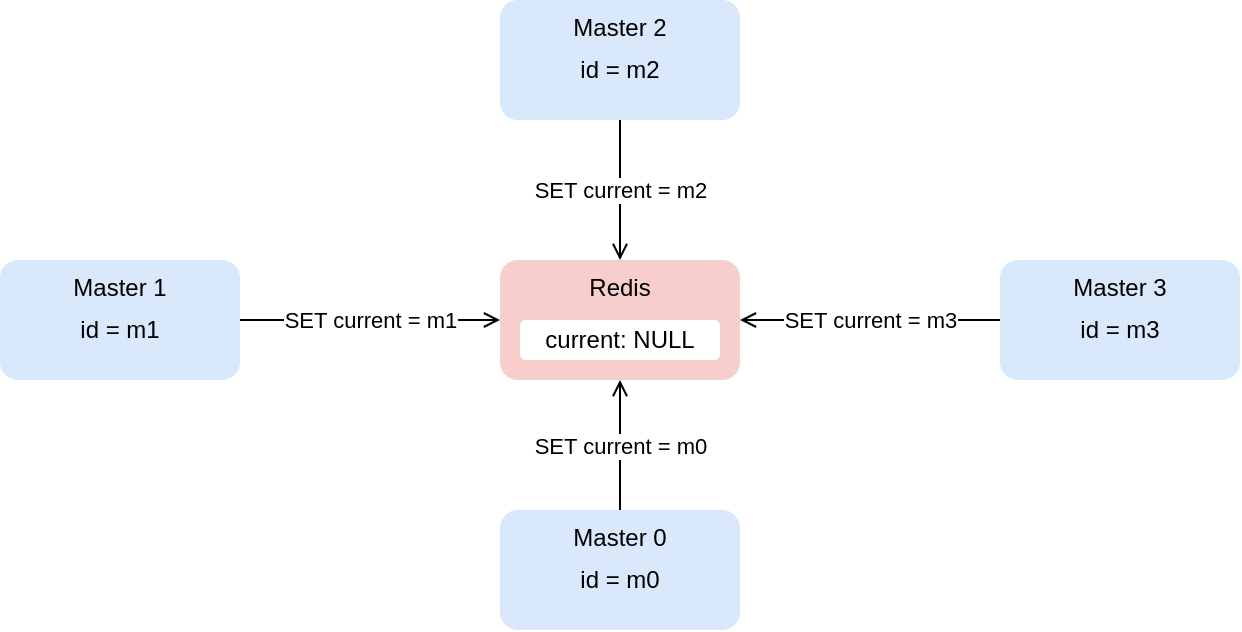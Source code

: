 <mxfile version="19.0.3" type="device"><diagram id="z9mRBO2b2o1ilSnX45f5" name="Página-1"><mxGraphModel dx="918" dy="714" grid="1" gridSize="10" guides="1" tooltips="1" connect="1" arrows="1" fold="1" page="1" pageScale="1" pageWidth="827" pageHeight="1169" math="0" shadow="0"><root><mxCell id="0"/><mxCell id="1" parent="0"/><mxCell id="mWqxtCTZuIxAxkYTAdu9-1" value="Redis" style="rounded=1;whiteSpace=wrap;html=1;fillColor=#f8cecc;strokeColor=none;verticalAlign=top;" vertex="1" parent="1"><mxGeometry x="320" y="380" width="120" height="60" as="geometry"/></mxCell><mxCell id="mWqxtCTZuIxAxkYTAdu9-2" value="SET current = m0" style="edgeStyle=orthogonalEdgeStyle;curved=1;rounded=0;orthogonalLoop=1;jettySize=auto;html=1;exitX=0.5;exitY=0;exitDx=0;exitDy=0;entryX=0.5;entryY=1;entryDx=0;entryDy=0;endArrow=open;endFill=0;" edge="1" parent="1" source="mWqxtCTZuIxAxkYTAdu9-3" target="mWqxtCTZuIxAxkYTAdu9-1"><mxGeometry relative="1" as="geometry"/></mxCell><mxCell id="mWqxtCTZuIxAxkYTAdu9-3" value="Master 0" style="rounded=1;whiteSpace=wrap;html=1;fillColor=#dae8fc;strokeColor=none;verticalAlign=top;" vertex="1" parent="1"><mxGeometry x="320" y="505" width="120" height="60" as="geometry"/></mxCell><mxCell id="mWqxtCTZuIxAxkYTAdu9-4" value="SET current = m1" style="edgeStyle=orthogonalEdgeStyle;curved=1;rounded=0;orthogonalLoop=1;jettySize=auto;html=1;exitX=1;exitY=0.5;exitDx=0;exitDy=0;entryX=0;entryY=0.5;entryDx=0;entryDy=0;endArrow=open;endFill=0;" edge="1" parent="1" source="mWqxtCTZuIxAxkYTAdu9-5" target="mWqxtCTZuIxAxkYTAdu9-1"><mxGeometry relative="1" as="geometry"/></mxCell><mxCell id="mWqxtCTZuIxAxkYTAdu9-5" value="Master 1" style="rounded=1;whiteSpace=wrap;html=1;fillColor=#dae8fc;strokeColor=none;verticalAlign=top;" vertex="1" parent="1"><mxGeometry x="70" y="380" width="120" height="60" as="geometry"/></mxCell><mxCell id="mWqxtCTZuIxAxkYTAdu9-6" value="SET current = m2" style="edgeStyle=orthogonalEdgeStyle;curved=1;rounded=0;orthogonalLoop=1;jettySize=auto;html=1;exitX=0.5;exitY=1;exitDx=0;exitDy=0;entryX=0.5;entryY=0;entryDx=0;entryDy=0;endArrow=open;endFill=0;" edge="1" parent="1" source="mWqxtCTZuIxAxkYTAdu9-7" target="mWqxtCTZuIxAxkYTAdu9-1"><mxGeometry relative="1" as="geometry"/></mxCell><mxCell id="mWqxtCTZuIxAxkYTAdu9-7" value="Master 2" style="rounded=1;whiteSpace=wrap;html=1;fillColor=#dae8fc;strokeColor=none;verticalAlign=top;" vertex="1" parent="1"><mxGeometry x="320" y="250" width="120" height="60" as="geometry"/></mxCell><mxCell id="mWqxtCTZuIxAxkYTAdu9-8" value="SET current = m3" style="edgeStyle=orthogonalEdgeStyle;curved=1;rounded=0;orthogonalLoop=1;jettySize=auto;html=1;exitX=0;exitY=0.5;exitDx=0;exitDy=0;entryX=1;entryY=0.5;entryDx=0;entryDy=0;endArrow=open;endFill=0;" edge="1" parent="1" source="mWqxtCTZuIxAxkYTAdu9-9" target="mWqxtCTZuIxAxkYTAdu9-1"><mxGeometry relative="1" as="geometry"/></mxCell><mxCell id="mWqxtCTZuIxAxkYTAdu9-9" value="Master 3" style="rounded=1;whiteSpace=wrap;html=1;fillColor=#dae8fc;strokeColor=none;verticalAlign=top;" vertex="1" parent="1"><mxGeometry x="570" y="380" width="120" height="60" as="geometry"/></mxCell><mxCell id="mWqxtCTZuIxAxkYTAdu9-10" value="id = m0" style="text;html=1;strokeColor=none;fillColor=none;align=center;verticalAlign=middle;whiteSpace=wrap;rounded=0;" vertex="1" parent="1"><mxGeometry x="350" y="525" width="60" height="30" as="geometry"/></mxCell><mxCell id="mWqxtCTZuIxAxkYTAdu9-11" value="id = m1" style="text;html=1;strokeColor=none;fillColor=none;align=center;verticalAlign=middle;whiteSpace=wrap;rounded=0;" vertex="1" parent="1"><mxGeometry x="100" y="400" width="60" height="30" as="geometry"/></mxCell><mxCell id="mWqxtCTZuIxAxkYTAdu9-12" value="id = m2" style="text;html=1;strokeColor=none;fillColor=none;align=center;verticalAlign=middle;whiteSpace=wrap;rounded=0;" vertex="1" parent="1"><mxGeometry x="350" y="270" width="60" height="30" as="geometry"/></mxCell><mxCell id="mWqxtCTZuIxAxkYTAdu9-13" value="id = m3" style="text;html=1;strokeColor=none;fillColor=none;align=center;verticalAlign=middle;whiteSpace=wrap;rounded=0;" vertex="1" parent="1"><mxGeometry x="600" y="400" width="60" height="30" as="geometry"/></mxCell><mxCell id="mWqxtCTZuIxAxkYTAdu9-14" value="current: NULL" style="rounded=1;whiteSpace=wrap;html=1;strokeColor=none;fillColor=default;" vertex="1" parent="1"><mxGeometry x="330" y="410" width="100" height="20" as="geometry"/></mxCell></root></mxGraphModel></diagram></mxfile>